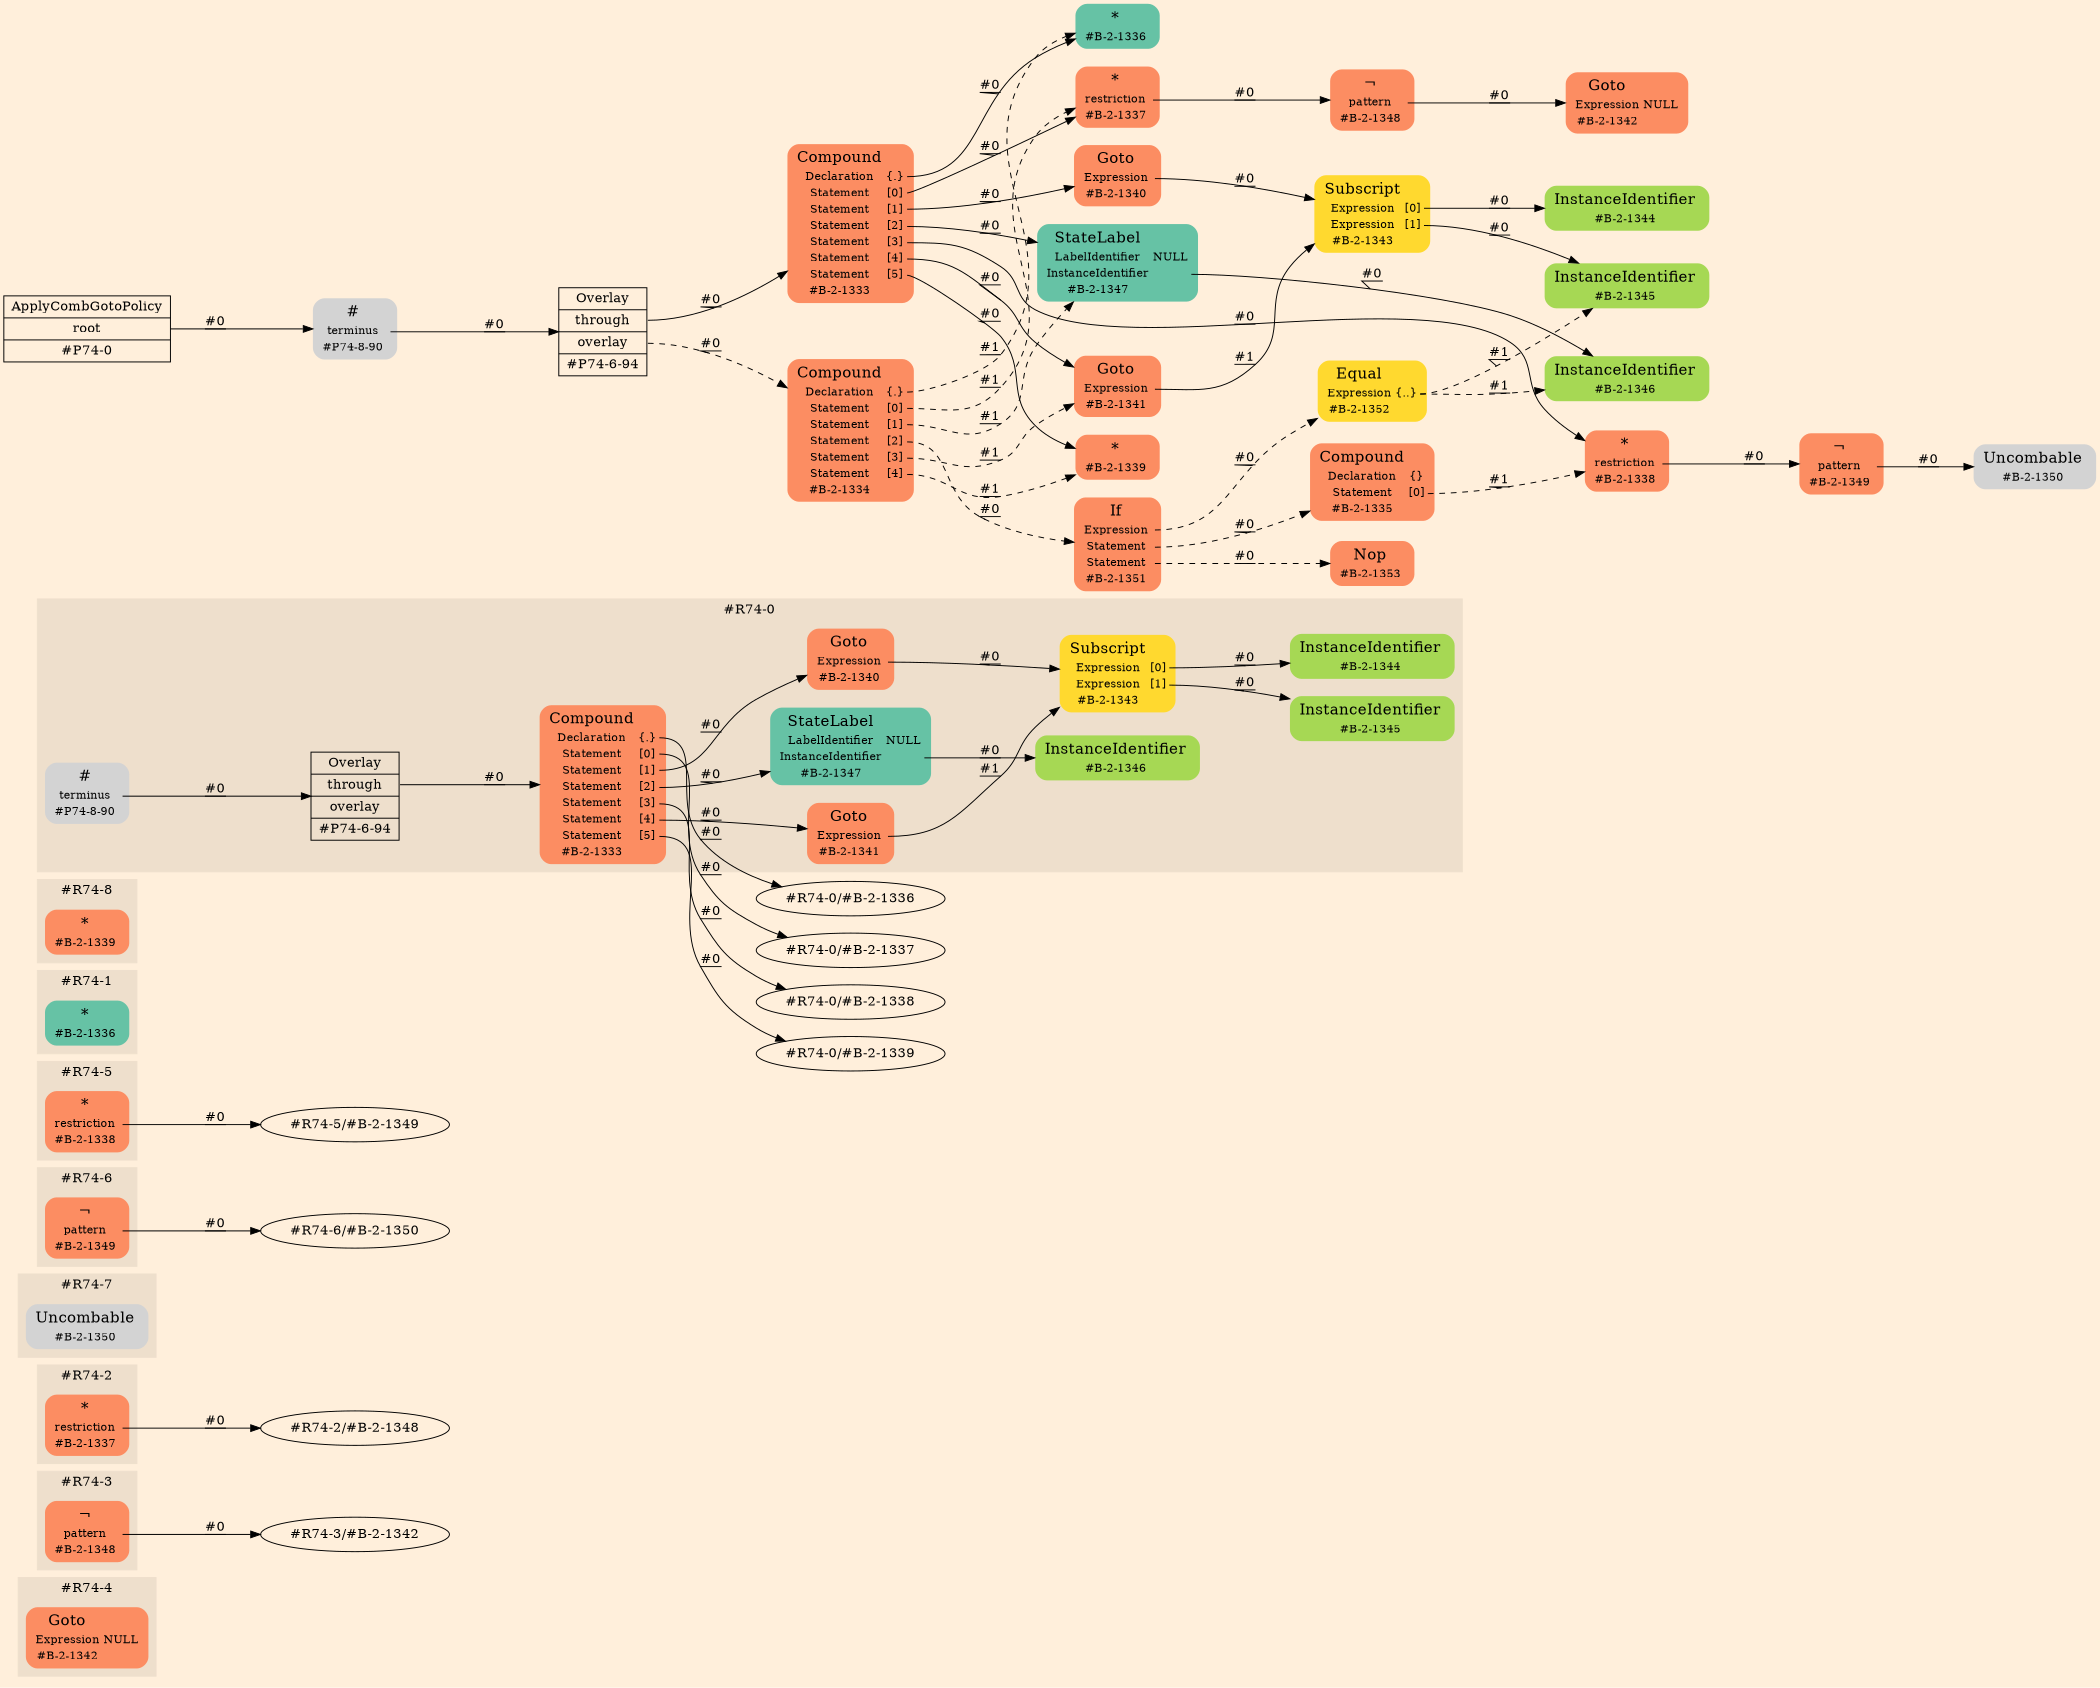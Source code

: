 digraph Inferno {
graph [
rankdir = "LR"
ranksep = 1.0
size = "14,20"
bgcolor = antiquewhite1
color = black
fontcolor = black
];
node [
];
subgraph "cluster#R74-4" {
label = "#R74-4"
style = "filled"
color = antiquewhite2
"#R74-4/#B-2-1342" [
shape = "plaintext"
fillcolor = "/set28/2"
label = <<TABLE BORDER="0" CELLBORDER="0" CELLSPACING="0">
 <TR>
  <TD><FONT POINT-SIZE="16.0">Goto</FONT></TD>
  <TD></TD>
 </TR>
 <TR>
  <TD>Expression</TD>
  <TD PORT="port0">NULL</TD>
 </TR>
 <TR>
  <TD>#B-2-1342</TD>
  <TD PORT="port1"></TD>
 </TR>
</TABLE>>
style = "rounded,filled"
fontsize = "12"
];
}
subgraph "cluster#R74-3" {
label = "#R74-3"
style = "filled"
color = antiquewhite2
"#R74-3/#B-2-1348" [
shape = "plaintext"
fillcolor = "/set28/2"
label = <<TABLE BORDER="0" CELLBORDER="0" CELLSPACING="0">
 <TR>
  <TD><FONT POINT-SIZE="16.0">¬</FONT></TD>
  <TD></TD>
 </TR>
 <TR>
  <TD>pattern</TD>
  <TD PORT="port0"></TD>
 </TR>
 <TR>
  <TD>#B-2-1348</TD>
  <TD PORT="port1"></TD>
 </TR>
</TABLE>>
style = "rounded,filled"
fontsize = "12"
];
}
subgraph "cluster#R74-2" {
label = "#R74-2"
style = "filled"
color = antiquewhite2
"#R74-2/#B-2-1337" [
shape = "plaintext"
fillcolor = "/set28/2"
label = <<TABLE BORDER="0" CELLBORDER="0" CELLSPACING="0">
 <TR>
  <TD><FONT POINT-SIZE="16.0">*</FONT></TD>
  <TD></TD>
 </TR>
 <TR>
  <TD>restriction</TD>
  <TD PORT="port0"></TD>
 </TR>
 <TR>
  <TD>#B-2-1337</TD>
  <TD PORT="port1"></TD>
 </TR>
</TABLE>>
style = "rounded,filled"
fontsize = "12"
];
}
subgraph "cluster#R74-7" {
label = "#R74-7"
style = "filled"
color = antiquewhite2
"#R74-7/#B-2-1350" [
shape = "plaintext"
label = <<TABLE BORDER="0" CELLBORDER="0" CELLSPACING="0">
 <TR>
  <TD><FONT POINT-SIZE="16.0">Uncombable</FONT></TD>
  <TD></TD>
 </TR>
 <TR>
  <TD>#B-2-1350</TD>
  <TD PORT="port0"></TD>
 </TR>
</TABLE>>
style = "rounded,filled"
fontsize = "12"
];
}
subgraph "cluster#R74-6" {
label = "#R74-6"
style = "filled"
color = antiquewhite2
"#R74-6/#B-2-1349" [
shape = "plaintext"
fillcolor = "/set28/2"
label = <<TABLE BORDER="0" CELLBORDER="0" CELLSPACING="0">
 <TR>
  <TD><FONT POINT-SIZE="16.0">¬</FONT></TD>
  <TD></TD>
 </TR>
 <TR>
  <TD>pattern</TD>
  <TD PORT="port0"></TD>
 </TR>
 <TR>
  <TD>#B-2-1349</TD>
  <TD PORT="port1"></TD>
 </TR>
</TABLE>>
style = "rounded,filled"
fontsize = "12"
];
}
subgraph "cluster#R74-5" {
label = "#R74-5"
style = "filled"
color = antiquewhite2
"#R74-5/#B-2-1338" [
shape = "plaintext"
fillcolor = "/set28/2"
label = <<TABLE BORDER="0" CELLBORDER="0" CELLSPACING="0">
 <TR>
  <TD><FONT POINT-SIZE="16.0">*</FONT></TD>
  <TD></TD>
 </TR>
 <TR>
  <TD>restriction</TD>
  <TD PORT="port0"></TD>
 </TR>
 <TR>
  <TD>#B-2-1338</TD>
  <TD PORT="port1"></TD>
 </TR>
</TABLE>>
style = "rounded,filled"
fontsize = "12"
];
}
subgraph "cluster#R74-1" {
label = "#R74-1"
style = "filled"
color = antiquewhite2
"#R74-1/#B-2-1336" [
shape = "plaintext"
fillcolor = "/set28/1"
label = <<TABLE BORDER="0" CELLBORDER="0" CELLSPACING="0">
 <TR>
  <TD><FONT POINT-SIZE="16.0">*</FONT></TD>
  <TD></TD>
 </TR>
 <TR>
  <TD>#B-2-1336</TD>
  <TD PORT="port0"></TD>
 </TR>
</TABLE>>
style = "rounded,filled"
fontsize = "12"
];
}
subgraph "cluster#R74-8" {
label = "#R74-8"
style = "filled"
color = antiquewhite2
"#R74-8/#B-2-1339" [
shape = "plaintext"
fillcolor = "/set28/2"
label = <<TABLE BORDER="0" CELLBORDER="0" CELLSPACING="0">
 <TR>
  <TD><FONT POINT-SIZE="16.0">*</FONT></TD>
  <TD></TD>
 </TR>
 <TR>
  <TD>#B-2-1339</TD>
  <TD PORT="port0"></TD>
 </TR>
</TABLE>>
style = "rounded,filled"
fontsize = "12"
];
}
subgraph "cluster#R74-0" {
label = "#R74-0"
style = "filled"
color = antiquewhite2
"#R74-0/#B-2-1346" [
shape = "plaintext"
fillcolor = "/set28/5"
label = <<TABLE BORDER="0" CELLBORDER="0" CELLSPACING="0">
 <TR>
  <TD><FONT POINT-SIZE="16.0">InstanceIdentifier</FONT></TD>
  <TD></TD>
 </TR>
 <TR>
  <TD>#B-2-1346</TD>
  <TD PORT="port0"></TD>
 </TR>
</TABLE>>
style = "rounded,filled"
fontsize = "12"
];
"#R74-0/#B-2-1347" [
shape = "plaintext"
fillcolor = "/set28/1"
label = <<TABLE BORDER="0" CELLBORDER="0" CELLSPACING="0">
 <TR>
  <TD><FONT POINT-SIZE="16.0">StateLabel</FONT></TD>
  <TD></TD>
 </TR>
 <TR>
  <TD>LabelIdentifier</TD>
  <TD PORT="port0">NULL</TD>
 </TR>
 <TR>
  <TD>InstanceIdentifier</TD>
  <TD PORT="port1"></TD>
 </TR>
 <TR>
  <TD>#B-2-1347</TD>
  <TD PORT="port2"></TD>
 </TR>
</TABLE>>
style = "rounded,filled"
fontsize = "12"
];
"#R74-0/#B-2-1345" [
shape = "plaintext"
fillcolor = "/set28/5"
label = <<TABLE BORDER="0" CELLBORDER="0" CELLSPACING="0">
 <TR>
  <TD><FONT POINT-SIZE="16.0">InstanceIdentifier</FONT></TD>
  <TD></TD>
 </TR>
 <TR>
  <TD>#B-2-1345</TD>
  <TD PORT="port0"></TD>
 </TR>
</TABLE>>
style = "rounded,filled"
fontsize = "12"
];
"#R74-0/#P74-6-94" [
shape = "record"
fillcolor = antiquewhite2
label = "<fixed> Overlay | <port0> through | <port1> overlay | <port2> #P74-6-94"
style = "filled"
fontsize = "14"
color = black
fontcolor = black
];
"#R74-0/#P74-8-90" [
shape = "plaintext"
label = <<TABLE BORDER="0" CELLBORDER="0" CELLSPACING="0">
 <TR>
  <TD><FONT POINT-SIZE="16.0">#</FONT></TD>
  <TD></TD>
 </TR>
 <TR>
  <TD>terminus</TD>
  <TD PORT="port0"></TD>
 </TR>
 <TR>
  <TD>#P74-8-90</TD>
  <TD PORT="port1"></TD>
 </TR>
</TABLE>>
style = "rounded,filled"
fontsize = "12"
];
"#R74-0/#B-2-1333" [
shape = "plaintext"
fillcolor = "/set28/2"
label = <<TABLE BORDER="0" CELLBORDER="0" CELLSPACING="0">
 <TR>
  <TD><FONT POINT-SIZE="16.0">Compound</FONT></TD>
  <TD></TD>
 </TR>
 <TR>
  <TD>Declaration</TD>
  <TD PORT="port0">{.}</TD>
 </TR>
 <TR>
  <TD>Statement</TD>
  <TD PORT="port1">[0]</TD>
 </TR>
 <TR>
  <TD>Statement</TD>
  <TD PORT="port2">[1]</TD>
 </TR>
 <TR>
  <TD>Statement</TD>
  <TD PORT="port3">[2]</TD>
 </TR>
 <TR>
  <TD>Statement</TD>
  <TD PORT="port4">[3]</TD>
 </TR>
 <TR>
  <TD>Statement</TD>
  <TD PORT="port5">[4]</TD>
 </TR>
 <TR>
  <TD>Statement</TD>
  <TD PORT="port6">[5]</TD>
 </TR>
 <TR>
  <TD>#B-2-1333</TD>
  <TD PORT="port7"></TD>
 </TR>
</TABLE>>
style = "rounded,filled"
fontsize = "12"
];
"#R74-0/#B-2-1340" [
shape = "plaintext"
fillcolor = "/set28/2"
label = <<TABLE BORDER="0" CELLBORDER="0" CELLSPACING="0">
 <TR>
  <TD><FONT POINT-SIZE="16.0">Goto</FONT></TD>
  <TD></TD>
 </TR>
 <TR>
  <TD>Expression</TD>
  <TD PORT="port0"></TD>
 </TR>
 <TR>
  <TD>#B-2-1340</TD>
  <TD PORT="port1"></TD>
 </TR>
</TABLE>>
style = "rounded,filled"
fontsize = "12"
];
"#R74-0/#B-2-1341" [
shape = "plaintext"
fillcolor = "/set28/2"
label = <<TABLE BORDER="0" CELLBORDER="0" CELLSPACING="0">
 <TR>
  <TD><FONT POINT-SIZE="16.0">Goto</FONT></TD>
  <TD></TD>
 </TR>
 <TR>
  <TD>Expression</TD>
  <TD PORT="port0"></TD>
 </TR>
 <TR>
  <TD>#B-2-1341</TD>
  <TD PORT="port1"></TD>
 </TR>
</TABLE>>
style = "rounded,filled"
fontsize = "12"
];
"#R74-0/#B-2-1343" [
shape = "plaintext"
fillcolor = "/set28/6"
label = <<TABLE BORDER="0" CELLBORDER="0" CELLSPACING="0">
 <TR>
  <TD><FONT POINT-SIZE="16.0">Subscript</FONT></TD>
  <TD></TD>
 </TR>
 <TR>
  <TD>Expression</TD>
  <TD PORT="port0">[0]</TD>
 </TR>
 <TR>
  <TD>Expression</TD>
  <TD PORT="port1">[1]</TD>
 </TR>
 <TR>
  <TD>#B-2-1343</TD>
  <TD PORT="port2"></TD>
 </TR>
</TABLE>>
style = "rounded,filled"
fontsize = "12"
];
"#R74-0/#B-2-1344" [
shape = "plaintext"
fillcolor = "/set28/5"
label = <<TABLE BORDER="0" CELLBORDER="0" CELLSPACING="0">
 <TR>
  <TD><FONT POINT-SIZE="16.0">InstanceIdentifier</FONT></TD>
  <TD></TD>
 </TR>
 <TR>
  <TD>#B-2-1344</TD>
  <TD PORT="port0"></TD>
 </TR>
</TABLE>>
style = "rounded,filled"
fontsize = "12"
];
}
"CR#P74-0" [
shape = "record"
fillcolor = antiquewhite1
label = "<fixed> ApplyCombGotoPolicy | <port0> root | <port1> #P74-0"
style = "filled"
fontsize = "14"
color = black
fontcolor = black
];
"#P74-8-90" [
shape = "plaintext"
label = <<TABLE BORDER="0" CELLBORDER="0" CELLSPACING="0">
 <TR>
  <TD><FONT POINT-SIZE="16.0">#</FONT></TD>
  <TD></TD>
 </TR>
 <TR>
  <TD>terminus</TD>
  <TD PORT="port0"></TD>
 </TR>
 <TR>
  <TD>#P74-8-90</TD>
  <TD PORT="port1"></TD>
 </TR>
</TABLE>>
style = "rounded,filled"
fontsize = "12"
];
"#P74-6-94" [
shape = "record"
fillcolor = antiquewhite1
label = "<fixed> Overlay | <port0> through | <port1> overlay | <port2> #P74-6-94"
style = "filled"
fontsize = "14"
color = black
fontcolor = black
];
"#B-2-1333" [
shape = "plaintext"
fillcolor = "/set28/2"
label = <<TABLE BORDER="0" CELLBORDER="0" CELLSPACING="0">
 <TR>
  <TD><FONT POINT-SIZE="16.0">Compound</FONT></TD>
  <TD></TD>
 </TR>
 <TR>
  <TD>Declaration</TD>
  <TD PORT="port0">{.}</TD>
 </TR>
 <TR>
  <TD>Statement</TD>
  <TD PORT="port1">[0]</TD>
 </TR>
 <TR>
  <TD>Statement</TD>
  <TD PORT="port2">[1]</TD>
 </TR>
 <TR>
  <TD>Statement</TD>
  <TD PORT="port3">[2]</TD>
 </TR>
 <TR>
  <TD>Statement</TD>
  <TD PORT="port4">[3]</TD>
 </TR>
 <TR>
  <TD>Statement</TD>
  <TD PORT="port5">[4]</TD>
 </TR>
 <TR>
  <TD>Statement</TD>
  <TD PORT="port6">[5]</TD>
 </TR>
 <TR>
  <TD>#B-2-1333</TD>
  <TD PORT="port7"></TD>
 </TR>
</TABLE>>
style = "rounded,filled"
fontsize = "12"
];
"#B-2-1336" [
shape = "plaintext"
fillcolor = "/set28/1"
label = <<TABLE BORDER="0" CELLBORDER="0" CELLSPACING="0">
 <TR>
  <TD><FONT POINT-SIZE="16.0">*</FONT></TD>
  <TD></TD>
 </TR>
 <TR>
  <TD>#B-2-1336</TD>
  <TD PORT="port0"></TD>
 </TR>
</TABLE>>
style = "rounded,filled"
fontsize = "12"
];
"#B-2-1337" [
shape = "plaintext"
fillcolor = "/set28/2"
label = <<TABLE BORDER="0" CELLBORDER="0" CELLSPACING="0">
 <TR>
  <TD><FONT POINT-SIZE="16.0">*</FONT></TD>
  <TD></TD>
 </TR>
 <TR>
  <TD>restriction</TD>
  <TD PORT="port0"></TD>
 </TR>
 <TR>
  <TD>#B-2-1337</TD>
  <TD PORT="port1"></TD>
 </TR>
</TABLE>>
style = "rounded,filled"
fontsize = "12"
];
"#B-2-1348" [
shape = "plaintext"
fillcolor = "/set28/2"
label = <<TABLE BORDER="0" CELLBORDER="0" CELLSPACING="0">
 <TR>
  <TD><FONT POINT-SIZE="16.0">¬</FONT></TD>
  <TD></TD>
 </TR>
 <TR>
  <TD>pattern</TD>
  <TD PORT="port0"></TD>
 </TR>
 <TR>
  <TD>#B-2-1348</TD>
  <TD PORT="port1"></TD>
 </TR>
</TABLE>>
style = "rounded,filled"
fontsize = "12"
];
"#B-2-1342" [
shape = "plaintext"
fillcolor = "/set28/2"
label = <<TABLE BORDER="0" CELLBORDER="0" CELLSPACING="0">
 <TR>
  <TD><FONT POINT-SIZE="16.0">Goto</FONT></TD>
  <TD></TD>
 </TR>
 <TR>
  <TD>Expression</TD>
  <TD PORT="port0">NULL</TD>
 </TR>
 <TR>
  <TD>#B-2-1342</TD>
  <TD PORT="port1"></TD>
 </TR>
</TABLE>>
style = "rounded,filled"
fontsize = "12"
];
"#B-2-1340" [
shape = "plaintext"
fillcolor = "/set28/2"
label = <<TABLE BORDER="0" CELLBORDER="0" CELLSPACING="0">
 <TR>
  <TD><FONT POINT-SIZE="16.0">Goto</FONT></TD>
  <TD></TD>
 </TR>
 <TR>
  <TD>Expression</TD>
  <TD PORT="port0"></TD>
 </TR>
 <TR>
  <TD>#B-2-1340</TD>
  <TD PORT="port1"></TD>
 </TR>
</TABLE>>
style = "rounded,filled"
fontsize = "12"
];
"#B-2-1343" [
shape = "plaintext"
fillcolor = "/set28/6"
label = <<TABLE BORDER="0" CELLBORDER="0" CELLSPACING="0">
 <TR>
  <TD><FONT POINT-SIZE="16.0">Subscript</FONT></TD>
  <TD></TD>
 </TR>
 <TR>
  <TD>Expression</TD>
  <TD PORT="port0">[0]</TD>
 </TR>
 <TR>
  <TD>Expression</TD>
  <TD PORT="port1">[1]</TD>
 </TR>
 <TR>
  <TD>#B-2-1343</TD>
  <TD PORT="port2"></TD>
 </TR>
</TABLE>>
style = "rounded,filled"
fontsize = "12"
];
"#B-2-1344" [
shape = "plaintext"
fillcolor = "/set28/5"
label = <<TABLE BORDER="0" CELLBORDER="0" CELLSPACING="0">
 <TR>
  <TD><FONT POINT-SIZE="16.0">InstanceIdentifier</FONT></TD>
  <TD></TD>
 </TR>
 <TR>
  <TD>#B-2-1344</TD>
  <TD PORT="port0"></TD>
 </TR>
</TABLE>>
style = "rounded,filled"
fontsize = "12"
];
"#B-2-1345" [
shape = "plaintext"
fillcolor = "/set28/5"
label = <<TABLE BORDER="0" CELLBORDER="0" CELLSPACING="0">
 <TR>
  <TD><FONT POINT-SIZE="16.0">InstanceIdentifier</FONT></TD>
  <TD></TD>
 </TR>
 <TR>
  <TD>#B-2-1345</TD>
  <TD PORT="port0"></TD>
 </TR>
</TABLE>>
style = "rounded,filled"
fontsize = "12"
];
"#B-2-1347" [
shape = "plaintext"
fillcolor = "/set28/1"
label = <<TABLE BORDER="0" CELLBORDER="0" CELLSPACING="0">
 <TR>
  <TD><FONT POINT-SIZE="16.0">StateLabel</FONT></TD>
  <TD></TD>
 </TR>
 <TR>
  <TD>LabelIdentifier</TD>
  <TD PORT="port0">NULL</TD>
 </TR>
 <TR>
  <TD>InstanceIdentifier</TD>
  <TD PORT="port1"></TD>
 </TR>
 <TR>
  <TD>#B-2-1347</TD>
  <TD PORT="port2"></TD>
 </TR>
</TABLE>>
style = "rounded,filled"
fontsize = "12"
];
"#B-2-1346" [
shape = "plaintext"
fillcolor = "/set28/5"
label = <<TABLE BORDER="0" CELLBORDER="0" CELLSPACING="0">
 <TR>
  <TD><FONT POINT-SIZE="16.0">InstanceIdentifier</FONT></TD>
  <TD></TD>
 </TR>
 <TR>
  <TD>#B-2-1346</TD>
  <TD PORT="port0"></TD>
 </TR>
</TABLE>>
style = "rounded,filled"
fontsize = "12"
];
"#B-2-1338" [
shape = "plaintext"
fillcolor = "/set28/2"
label = <<TABLE BORDER="0" CELLBORDER="0" CELLSPACING="0">
 <TR>
  <TD><FONT POINT-SIZE="16.0">*</FONT></TD>
  <TD></TD>
 </TR>
 <TR>
  <TD>restriction</TD>
  <TD PORT="port0"></TD>
 </TR>
 <TR>
  <TD>#B-2-1338</TD>
  <TD PORT="port1"></TD>
 </TR>
</TABLE>>
style = "rounded,filled"
fontsize = "12"
];
"#B-2-1349" [
shape = "plaintext"
fillcolor = "/set28/2"
label = <<TABLE BORDER="0" CELLBORDER="0" CELLSPACING="0">
 <TR>
  <TD><FONT POINT-SIZE="16.0">¬</FONT></TD>
  <TD></TD>
 </TR>
 <TR>
  <TD>pattern</TD>
  <TD PORT="port0"></TD>
 </TR>
 <TR>
  <TD>#B-2-1349</TD>
  <TD PORT="port1"></TD>
 </TR>
</TABLE>>
style = "rounded,filled"
fontsize = "12"
];
"#B-2-1350" [
shape = "plaintext"
label = <<TABLE BORDER="0" CELLBORDER="0" CELLSPACING="0">
 <TR>
  <TD><FONT POINT-SIZE="16.0">Uncombable</FONT></TD>
  <TD></TD>
 </TR>
 <TR>
  <TD>#B-2-1350</TD>
  <TD PORT="port0"></TD>
 </TR>
</TABLE>>
style = "rounded,filled"
fontsize = "12"
];
"#B-2-1341" [
shape = "plaintext"
fillcolor = "/set28/2"
label = <<TABLE BORDER="0" CELLBORDER="0" CELLSPACING="0">
 <TR>
  <TD><FONT POINT-SIZE="16.0">Goto</FONT></TD>
  <TD></TD>
 </TR>
 <TR>
  <TD>Expression</TD>
  <TD PORT="port0"></TD>
 </TR>
 <TR>
  <TD>#B-2-1341</TD>
  <TD PORT="port1"></TD>
 </TR>
</TABLE>>
style = "rounded,filled"
fontsize = "12"
];
"#B-2-1339" [
shape = "plaintext"
fillcolor = "/set28/2"
label = <<TABLE BORDER="0" CELLBORDER="0" CELLSPACING="0">
 <TR>
  <TD><FONT POINT-SIZE="16.0">*</FONT></TD>
  <TD></TD>
 </TR>
 <TR>
  <TD>#B-2-1339</TD>
  <TD PORT="port0"></TD>
 </TR>
</TABLE>>
style = "rounded,filled"
fontsize = "12"
];
"#B-2-1334" [
shape = "plaintext"
fillcolor = "/set28/2"
label = <<TABLE BORDER="0" CELLBORDER="0" CELLSPACING="0">
 <TR>
  <TD><FONT POINT-SIZE="16.0">Compound</FONT></TD>
  <TD></TD>
 </TR>
 <TR>
  <TD>Declaration</TD>
  <TD PORT="port0">{.}</TD>
 </TR>
 <TR>
  <TD>Statement</TD>
  <TD PORT="port1">[0]</TD>
 </TR>
 <TR>
  <TD>Statement</TD>
  <TD PORT="port2">[1]</TD>
 </TR>
 <TR>
  <TD>Statement</TD>
  <TD PORT="port3">[2]</TD>
 </TR>
 <TR>
  <TD>Statement</TD>
  <TD PORT="port4">[3]</TD>
 </TR>
 <TR>
  <TD>Statement</TD>
  <TD PORT="port5">[4]</TD>
 </TR>
 <TR>
  <TD>#B-2-1334</TD>
  <TD PORT="port6"></TD>
 </TR>
</TABLE>>
style = "rounded,filled"
fontsize = "12"
];
"#B-2-1351" [
shape = "plaintext"
fillcolor = "/set28/2"
label = <<TABLE BORDER="0" CELLBORDER="0" CELLSPACING="0">
 <TR>
  <TD><FONT POINT-SIZE="16.0">If</FONT></TD>
  <TD></TD>
 </TR>
 <TR>
  <TD>Expression</TD>
  <TD PORT="port0"></TD>
 </TR>
 <TR>
  <TD>Statement</TD>
  <TD PORT="port1"></TD>
 </TR>
 <TR>
  <TD>Statement</TD>
  <TD PORT="port2"></TD>
 </TR>
 <TR>
  <TD>#B-2-1351</TD>
  <TD PORT="port3"></TD>
 </TR>
</TABLE>>
style = "rounded,filled"
fontsize = "12"
];
"#B-2-1352" [
shape = "plaintext"
fillcolor = "/set28/6"
label = <<TABLE BORDER="0" CELLBORDER="0" CELLSPACING="0">
 <TR>
  <TD><FONT POINT-SIZE="16.0">Equal</FONT></TD>
  <TD></TD>
 </TR>
 <TR>
  <TD>Expression</TD>
  <TD PORT="port0">{..}</TD>
 </TR>
 <TR>
  <TD>#B-2-1352</TD>
  <TD PORT="port1"></TD>
 </TR>
</TABLE>>
style = "rounded,filled"
fontsize = "12"
];
"#B-2-1335" [
shape = "plaintext"
fillcolor = "/set28/2"
label = <<TABLE BORDER="0" CELLBORDER="0" CELLSPACING="0">
 <TR>
  <TD><FONT POINT-SIZE="16.0">Compound</FONT></TD>
  <TD></TD>
 </TR>
 <TR>
  <TD>Declaration</TD>
  <TD PORT="port0">{}</TD>
 </TR>
 <TR>
  <TD>Statement</TD>
  <TD PORT="port1">[0]</TD>
 </TR>
 <TR>
  <TD>#B-2-1335</TD>
  <TD PORT="port2"></TD>
 </TR>
</TABLE>>
style = "rounded,filled"
fontsize = "12"
];
"#B-2-1353" [
shape = "plaintext"
fillcolor = "/set28/2"
label = <<TABLE BORDER="0" CELLBORDER="0" CELLSPACING="0">
 <TR>
  <TD><FONT POINT-SIZE="16.0">Nop</FONT></TD>
  <TD></TD>
 </TR>
 <TR>
  <TD>#B-2-1353</TD>
  <TD PORT="port0"></TD>
 </TR>
</TABLE>>
style = "rounded,filled"
fontsize = "12"
];
"CR#P74-0":port0 -> "#P74-8-90" [style="solid"
label = "#0"
decorate = true
color = black
fontcolor = black
];
"#P74-8-90":port0 -> "#P74-6-94" [style="solid"
label = "#0"
decorate = true
color = black
fontcolor = black
];
"#P74-6-94":port0 -> "#B-2-1333" [style="solid"
label = "#0"
decorate = true
color = black
fontcolor = black
];
"#P74-6-94":port1 -> "#B-2-1334" [style="dashed"
label = "#0"
decorate = true
color = black
fontcolor = black
];
"#B-2-1333":port0 -> "#B-2-1336" [style="solid"
label = "#0"
decorate = true
color = black
fontcolor = black
];
"#B-2-1333":port1 -> "#B-2-1337" [style="solid"
label = "#0"
decorate = true
color = black
fontcolor = black
];
"#B-2-1333":port2 -> "#B-2-1340" [style="solid"
label = "#0"
decorate = true
color = black
fontcolor = black
];
"#B-2-1333":port3 -> "#B-2-1347" [style="solid"
label = "#0"
decorate = true
color = black
fontcolor = black
];
"#B-2-1333":port4 -> "#B-2-1338" [style="solid"
label = "#0"
decorate = true
color = black
fontcolor = black
];
"#B-2-1333":port5 -> "#B-2-1341" [style="solid"
label = "#0"
decorate = true
color = black
fontcolor = black
];
"#B-2-1333":port6 -> "#B-2-1339" [style="solid"
label = "#0"
decorate = true
color = black
fontcolor = black
];
"#B-2-1337":port0 -> "#B-2-1348" [style="solid"
label = "#0"
decorate = true
color = black
fontcolor = black
];
"#B-2-1348":port0 -> "#B-2-1342" [style="solid"
label = "#0"
decorate = true
color = black
fontcolor = black
];
"#B-2-1340":port0 -> "#B-2-1343" [style="solid"
label = "#0"
decorate = true
color = black
fontcolor = black
];
"#B-2-1343":port0 -> "#B-2-1344" [style="solid"
label = "#0"
decorate = true
color = black
fontcolor = black
];
"#B-2-1343":port1 -> "#B-2-1345" [style="solid"
label = "#0"
decorate = true
color = black
fontcolor = black
];
"#B-2-1347":port1 -> "#B-2-1346" [style="solid"
label = "#0"
decorate = true
color = black
fontcolor = black
];
"#B-2-1338":port0 -> "#B-2-1349" [style="solid"
label = "#0"
decorate = true
color = black
fontcolor = black
];
"#B-2-1349":port0 -> "#B-2-1350" [style="solid"
label = "#0"
decorate = true
color = black
fontcolor = black
];
"#B-2-1341":port0 -> "#B-2-1343" [style="solid"
label = "#1"
decorate = true
color = black
fontcolor = black
];
"#B-2-1334":port0 -> "#B-2-1336" [style="dashed"
label = "#1"
decorate = true
color = black
fontcolor = black
];
"#B-2-1334":port1 -> "#B-2-1337" [style="dashed"
label = "#1"
decorate = true
color = black
fontcolor = black
];
"#B-2-1334":port2 -> "#B-2-1347" [style="dashed"
label = "#1"
decorate = true
color = black
fontcolor = black
];
"#B-2-1334":port3 -> "#B-2-1351" [style="dashed"
label = "#0"
decorate = true
color = black
fontcolor = black
];
"#B-2-1334":port4 -> "#B-2-1341" [style="dashed"
label = "#1"
decorate = true
color = black
fontcolor = black
];
"#B-2-1334":port5 -> "#B-2-1339" [style="dashed"
label = "#1"
decorate = true
color = black
fontcolor = black
];
"#B-2-1351":port0 -> "#B-2-1352" [style="dashed"
label = "#0"
decorate = true
color = black
fontcolor = black
];
"#B-2-1351":port1 -> "#B-2-1335" [style="dashed"
label = "#0"
decorate = true
color = black
fontcolor = black
];
"#B-2-1351":port2 -> "#B-2-1353" [style="dashed"
label = "#0"
decorate = true
color = black
fontcolor = black
];
"#B-2-1352":port0 -> "#B-2-1345" [style="dashed"
label = "#1"
decorate = true
color = black
fontcolor = black
];
"#B-2-1352":port0 -> "#B-2-1346" [style="dashed"
label = "#1"
decorate = true
color = black
fontcolor = black
];
"#B-2-1335":port1 -> "#B-2-1338" [style="dashed"
label = "#1"
decorate = true
color = black
fontcolor = black
];
"#R74-0/#B-2-1347":port1 -> "#R74-0/#B-2-1346" [style="solid"
label = "#0"
decorate = true
color = black
fontcolor = black
];
"#R74-0/#P74-6-94":port0 -> "#R74-0/#B-2-1333" [style="solid"
label = "#0"
decorate = true
color = black
fontcolor = black
];
"#R74-0/#P74-8-90":port0 -> "#R74-0/#P74-6-94" [style="solid"
label = "#0"
decorate = true
color = black
fontcolor = black
];
"#R74-0/#B-2-1333":port0 -> "#R74-0/#B-2-1336" [style="solid"
label = "#0"
decorate = true
color = black
fontcolor = black
];
"#R74-0/#B-2-1333":port1 -> "#R74-0/#B-2-1337" [style="solid"
label = "#0"
decorate = true
color = black
fontcolor = black
];
"#R74-0/#B-2-1333":port2 -> "#R74-0/#B-2-1340" [style="solid"
label = "#0"
decorate = true
color = black
fontcolor = black
];
"#R74-0/#B-2-1333":port3 -> "#R74-0/#B-2-1347" [style="solid"
label = "#0"
decorate = true
color = black
fontcolor = black
];
"#R74-0/#B-2-1333":port4 -> "#R74-0/#B-2-1338" [style="solid"
label = "#0"
decorate = true
color = black
fontcolor = black
];
"#R74-0/#B-2-1333":port5 -> "#R74-0/#B-2-1341" [style="solid"
label = "#0"
decorate = true
color = black
fontcolor = black
];
"#R74-0/#B-2-1333":port6 -> "#R74-0/#B-2-1339" [style="solid"
label = "#0"
decorate = true
color = black
fontcolor = black
];
"#R74-0/#B-2-1340":port0 -> "#R74-0/#B-2-1343" [style="solid"
label = "#0"
decorate = true
color = black
fontcolor = black
];
"#R74-0/#B-2-1341":port0 -> "#R74-0/#B-2-1343" [style="solid"
label = "#1"
decorate = true
color = black
fontcolor = black
];
"#R74-0/#B-2-1343":port0 -> "#R74-0/#B-2-1344" [style="solid"
label = "#0"
decorate = true
color = black
fontcolor = black
];
"#R74-0/#B-2-1343":port1 -> "#R74-0/#B-2-1345" [style="solid"
label = "#0"
decorate = true
color = black
fontcolor = black
];
"#R74-5/#B-2-1338":port0 -> "#R74-5/#B-2-1349" [style="solid"
label = "#0"
decorate = true
color = black
fontcolor = black
];
"#R74-6/#B-2-1349":port0 -> "#R74-6/#B-2-1350" [style="solid"
label = "#0"
decorate = true
color = black
fontcolor = black
];
"#R74-2/#B-2-1337":port0 -> "#R74-2/#B-2-1348" [style="solid"
label = "#0"
decorate = true
color = black
fontcolor = black
];
"#R74-3/#B-2-1348":port0 -> "#R74-3/#B-2-1342" [style="solid"
label = "#0"
decorate = true
color = black
fontcolor = black
];
}
